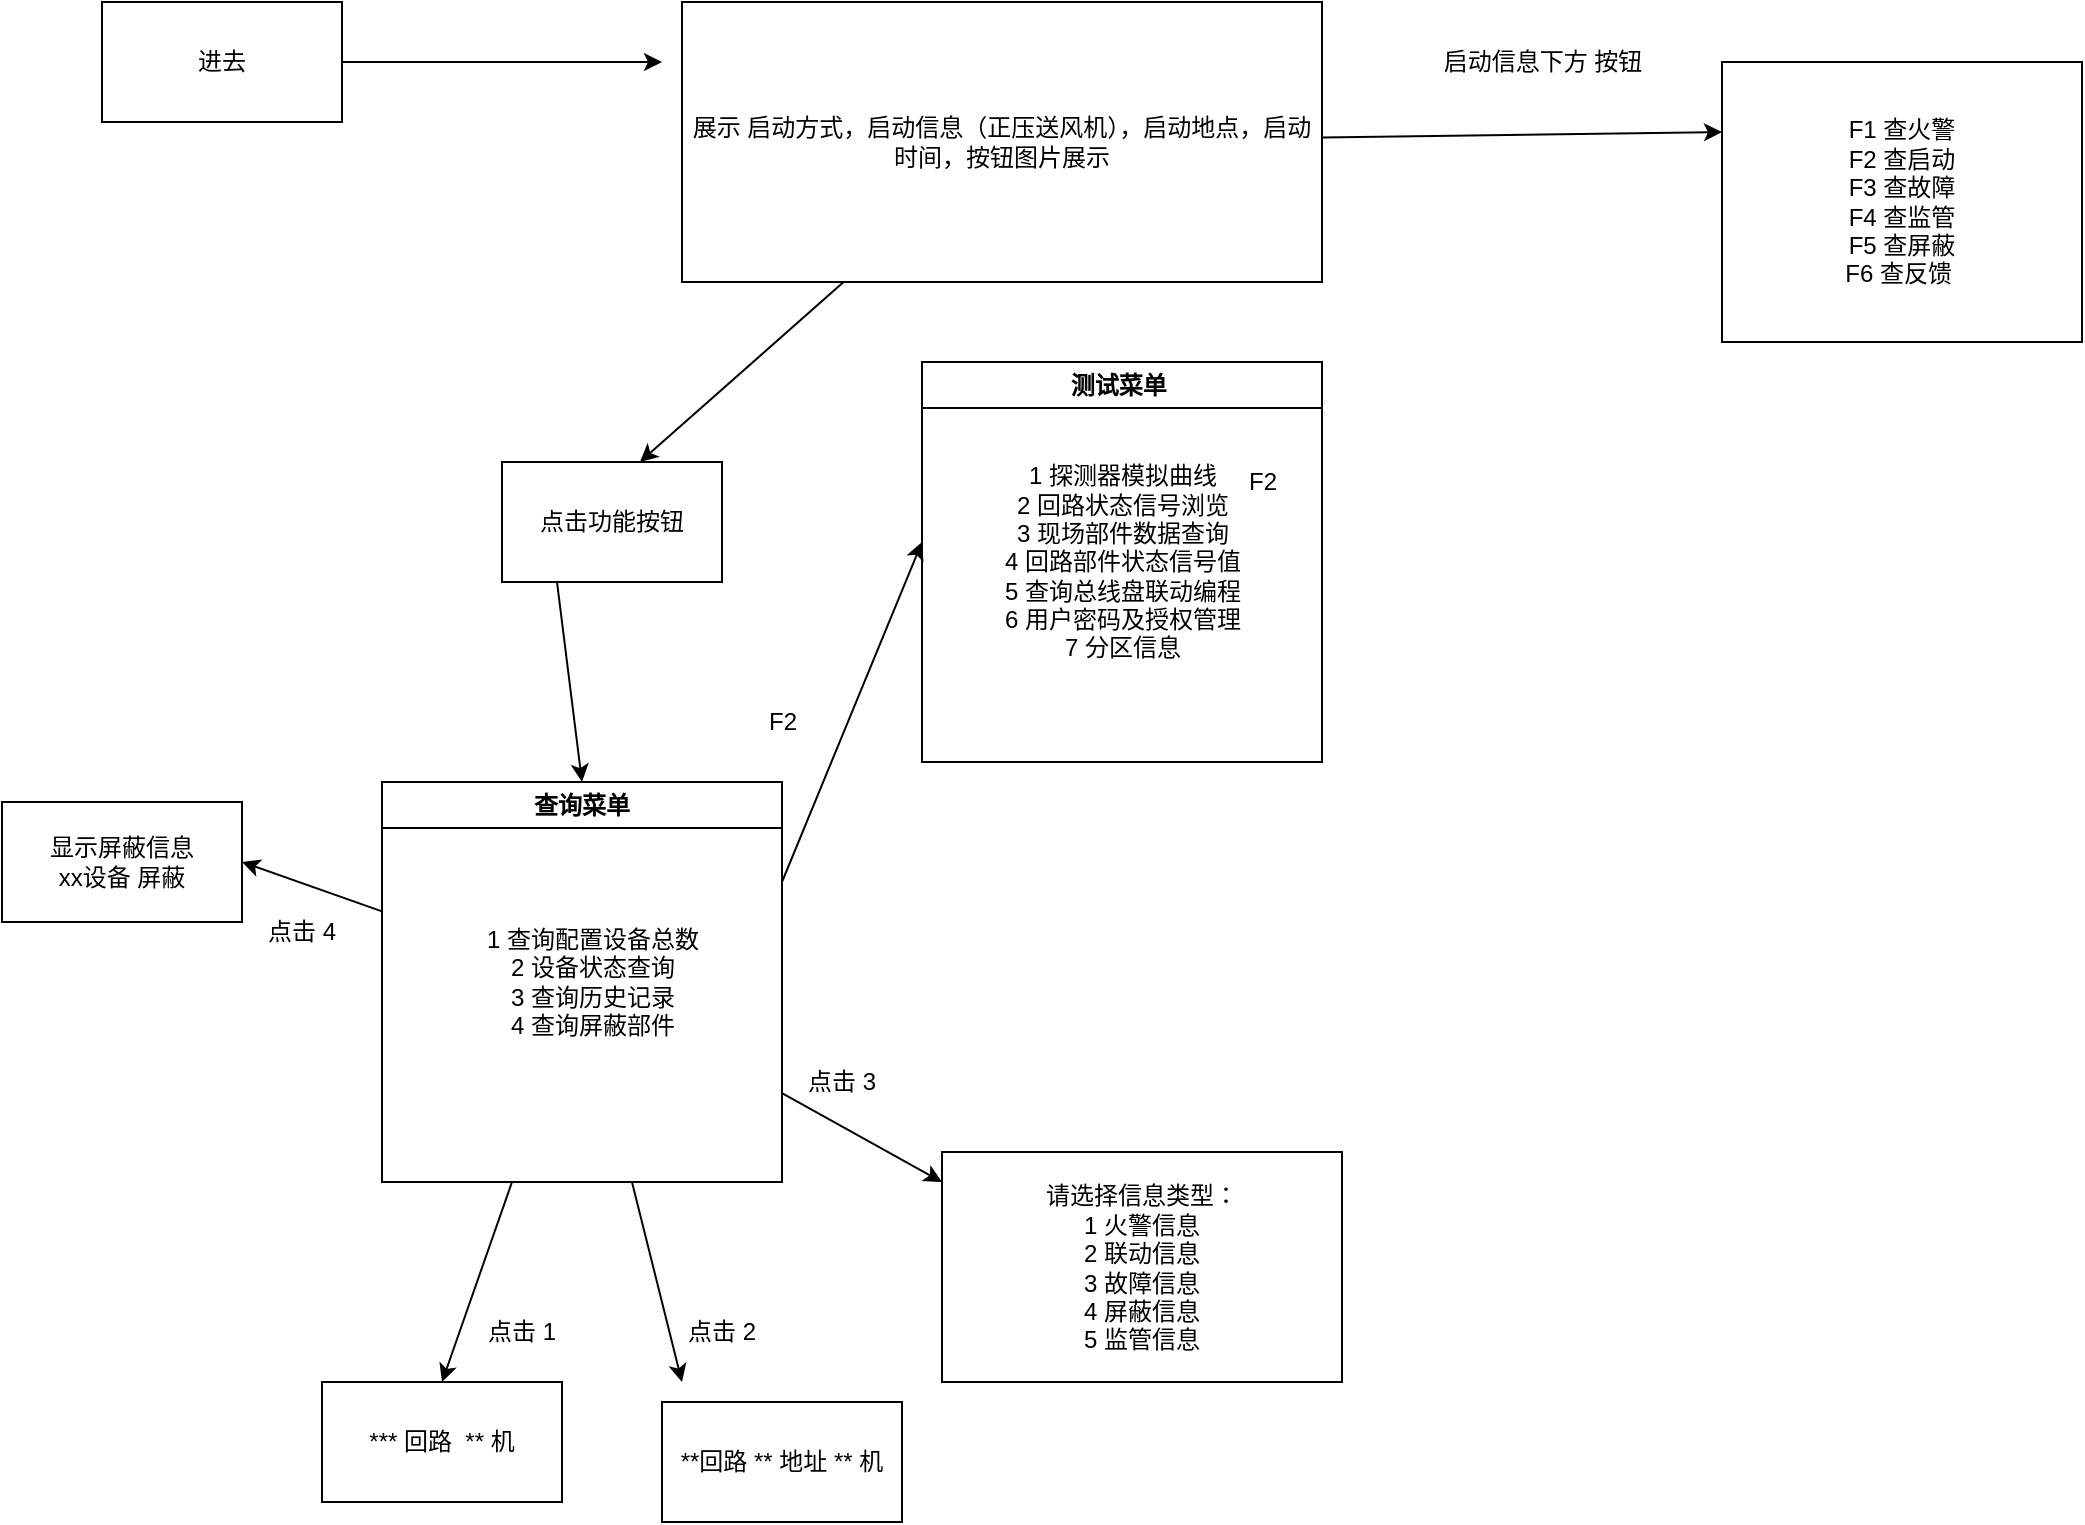 <mxfile>
    <diagram id="m4avu2lAH5qP6f25fVnw" name="第 1 页">
        <mxGraphModel dx="385" dy="771" grid="1" gridSize="10" guides="1" tooltips="1" connect="1" arrows="1" fold="1" page="1" pageScale="1" pageWidth="1200" pageHeight="1600" math="0" shadow="0">
            <root>
                <mxCell id="0"/>
                <mxCell id="1" parent="0"/>
                <mxCell id="3" style="edgeStyle=none;html=1;" edge="1" parent="1" source="2">
                    <mxGeometry relative="1" as="geometry">
                        <mxPoint x="370" y="150" as="targetPoint"/>
                    </mxGeometry>
                </mxCell>
                <mxCell id="2" value="进去" style="rounded=0;whiteSpace=wrap;html=1;" vertex="1" parent="1">
                    <mxGeometry x="90" y="120" width="120" height="60" as="geometry"/>
                </mxCell>
                <mxCell id="8" style="edgeStyle=none;html=1;entryX=0.627;entryY=0;entryDx=0;entryDy=0;entryPerimeter=0;" edge="1" parent="1" source="4" target="7">
                    <mxGeometry relative="1" as="geometry"/>
                </mxCell>
                <mxCell id="35" style="edgeStyle=none;html=1;entryX=0;entryY=0.25;entryDx=0;entryDy=0;" edge="1" parent="1" source="4" target="39">
                    <mxGeometry relative="1" as="geometry">
                        <mxPoint x="890" y="180" as="targetPoint"/>
                    </mxGeometry>
                </mxCell>
                <mxCell id="4" value="展示 启动方式，启动信息（正压送风机），启动地点，启动时间，按钮图片展示" style="rounded=0;whiteSpace=wrap;html=1;" vertex="1" parent="1">
                    <mxGeometry x="380" y="120" width="320" height="140" as="geometry"/>
                </mxCell>
                <mxCell id="9" style="edgeStyle=none;html=1;entryX=0.5;entryY=0;entryDx=0;entryDy=0;exitX=0.25;exitY=1;exitDx=0;exitDy=0;" edge="1" parent="1" source="7" target="12">
                    <mxGeometry relative="1" as="geometry">
                        <mxPoint x="301.379" y="550" as="targetPoint"/>
                        <mxPoint x="164.167" y="410" as="sourcePoint"/>
                    </mxGeometry>
                </mxCell>
                <mxCell id="34" style="edgeStyle=none;html=1;exitX=1;exitY=0.25;exitDx=0;exitDy=0;" edge="1" parent="1" source="12">
                    <mxGeometry relative="1" as="geometry">
                        <mxPoint x="500" y="390" as="targetPoint"/>
                    </mxGeometry>
                </mxCell>
                <mxCell id="7" value="点击功能按钮" style="rounded=0;whiteSpace=wrap;html=1;" vertex="1" parent="1">
                    <mxGeometry x="290" y="350" width="110" height="60" as="geometry"/>
                </mxCell>
                <mxCell id="14" style="edgeStyle=none;html=1;" edge="1" parent="1" source="12">
                    <mxGeometry relative="1" as="geometry">
                        <mxPoint x="260" y="810" as="targetPoint"/>
                    </mxGeometry>
                </mxCell>
                <mxCell id="18" style="edgeStyle=none;html=1;" edge="1" parent="1" source="12">
                    <mxGeometry relative="1" as="geometry">
                        <mxPoint x="380" y="810" as="targetPoint"/>
                    </mxGeometry>
                </mxCell>
                <mxCell id="21" style="edgeStyle=none;html=1;" edge="1" parent="1" source="12">
                    <mxGeometry relative="1" as="geometry">
                        <mxPoint x="510" y="710" as="targetPoint"/>
                    </mxGeometry>
                </mxCell>
                <mxCell id="24" style="edgeStyle=none;html=1;entryX=1;entryY=0.5;entryDx=0;entryDy=0;" edge="1" parent="1" source="12" target="26">
                    <mxGeometry relative="1" as="geometry">
                        <mxPoint x="100" y="670" as="targetPoint"/>
                    </mxGeometry>
                </mxCell>
                <mxCell id="12" value="查询菜单" style="swimlane;whiteSpace=wrap;html=1;" vertex="1" parent="1">
                    <mxGeometry x="230" y="510" width="200" height="200" as="geometry"/>
                </mxCell>
                <mxCell id="13" value="&lt;span style=&quot;&quot;&gt;1 查询配置设备总数&lt;/span&gt;&lt;br style=&quot;&quot;&gt;&lt;span style=&quot;&quot;&gt;2 设备状态查询&lt;/span&gt;&lt;br style=&quot;&quot;&gt;&lt;span style=&quot;&quot;&gt;3 查询历史记录&lt;/span&gt;&lt;br style=&quot;&quot;&gt;&lt;span style=&quot;&quot;&gt;4 查询屏蔽部件&lt;/span&gt;" style="text;html=1;align=center;verticalAlign=middle;resizable=0;points=[];autosize=1;strokeColor=none;fillColor=none;" vertex="1" parent="12">
                    <mxGeometry x="40" y="65" width="130" height="70" as="geometry"/>
                </mxCell>
                <mxCell id="16" value="点击 1" style="text;html=1;strokeColor=none;fillColor=none;align=center;verticalAlign=middle;whiteSpace=wrap;rounded=0;" vertex="1" parent="1">
                    <mxGeometry x="270" y="770" width="60" height="30" as="geometry"/>
                </mxCell>
                <mxCell id="17" value="*** 回路&amp;nbsp; ** 机" style="rounded=0;whiteSpace=wrap;html=1;" vertex="1" parent="1">
                    <mxGeometry x="200" y="810" width="120" height="60" as="geometry"/>
                </mxCell>
                <mxCell id="19" value="点击 2" style="text;html=1;strokeColor=none;fillColor=none;align=center;verticalAlign=middle;whiteSpace=wrap;rounded=0;" vertex="1" parent="1">
                    <mxGeometry x="370" y="770" width="60" height="30" as="geometry"/>
                </mxCell>
                <mxCell id="20" value="**回路 ** 地址 ** 机" style="rounded=0;whiteSpace=wrap;html=1;" vertex="1" parent="1">
                    <mxGeometry x="370" y="820" width="120" height="60" as="geometry"/>
                </mxCell>
                <mxCell id="22" value="点击 3" style="text;html=1;strokeColor=none;fillColor=none;align=center;verticalAlign=middle;whiteSpace=wrap;rounded=0;" vertex="1" parent="1">
                    <mxGeometry x="430" y="645" width="60" height="30" as="geometry"/>
                </mxCell>
                <mxCell id="23" value="请选择信息类型：&lt;br&gt;1 火警信息&lt;br&gt;2 联动信息&lt;br&gt;3 故障信息&lt;br&gt;4 屏蔽信息&lt;br&gt;5 监管信息" style="rounded=0;whiteSpace=wrap;html=1;" vertex="1" parent="1">
                    <mxGeometry x="510" y="695" width="200" height="115" as="geometry"/>
                </mxCell>
                <mxCell id="25" value="点击 4" style="text;html=1;strokeColor=none;fillColor=none;align=center;verticalAlign=middle;whiteSpace=wrap;rounded=0;" vertex="1" parent="1">
                    <mxGeometry x="160" y="570" width="60" height="30" as="geometry"/>
                </mxCell>
                <mxCell id="26" value="显示屏蔽信息&lt;br&gt;xx设备 屏蔽" style="rounded=0;whiteSpace=wrap;html=1;" vertex="1" parent="1">
                    <mxGeometry x="40" y="520" width="120" height="60" as="geometry"/>
                </mxCell>
                <mxCell id="29" value="F2" style="text;html=1;align=center;verticalAlign=middle;resizable=0;points=[];autosize=1;strokeColor=none;fillColor=none;" vertex="1" parent="1">
                    <mxGeometry x="650" y="345" width="40" height="30" as="geometry"/>
                </mxCell>
                <mxCell id="31" value="测试菜单&amp;nbsp;" style="swimlane;whiteSpace=wrap;html=1;" vertex="1" parent="1">
                    <mxGeometry x="500" y="300" width="200" height="200" as="geometry"/>
                </mxCell>
                <mxCell id="32" value="1 探测器模拟曲线&lt;br&gt;2 回路状态信号浏览&lt;br&gt;3 现场部件数据查询&lt;br&gt;4 回路部件状态信号值&lt;br&gt;5 查询总线盘联动编程&lt;br&gt;6 用户密码及授权管理&lt;br&gt;7 分区信息" style="text;html=1;align=center;verticalAlign=middle;resizable=0;points=[];autosize=1;strokeColor=none;fillColor=none;" vertex="1" parent="31">
                    <mxGeometry x="30" y="45" width="140" height="110" as="geometry"/>
                </mxCell>
                <mxCell id="38" value="启动信息下方 按钮" style="text;html=1;align=center;verticalAlign=middle;resizable=0;points=[];autosize=1;strokeColor=none;fillColor=none;" vertex="1" parent="1">
                    <mxGeometry x="750" y="135" width="120" height="30" as="geometry"/>
                </mxCell>
                <mxCell id="39" value="F1 查火警&lt;br&gt;F2 查启动&lt;br&gt;F3 查故障&lt;br&gt;F4 查监管&lt;br&gt;F5 查屏蔽&lt;br&gt;F6 查反馈&amp;nbsp;" style="rounded=0;whiteSpace=wrap;html=1;" vertex="1" parent="1">
                    <mxGeometry x="900" y="150" width="180" height="140" as="geometry"/>
                </mxCell>
                <mxCell id="42" value="F2" style="text;html=1;align=center;verticalAlign=middle;resizable=0;points=[];autosize=1;strokeColor=none;fillColor=none;" vertex="1" parent="1">
                    <mxGeometry x="410" y="465" width="40" height="30" as="geometry"/>
                </mxCell>
            </root>
        </mxGraphModel>
    </diagram>
</mxfile>